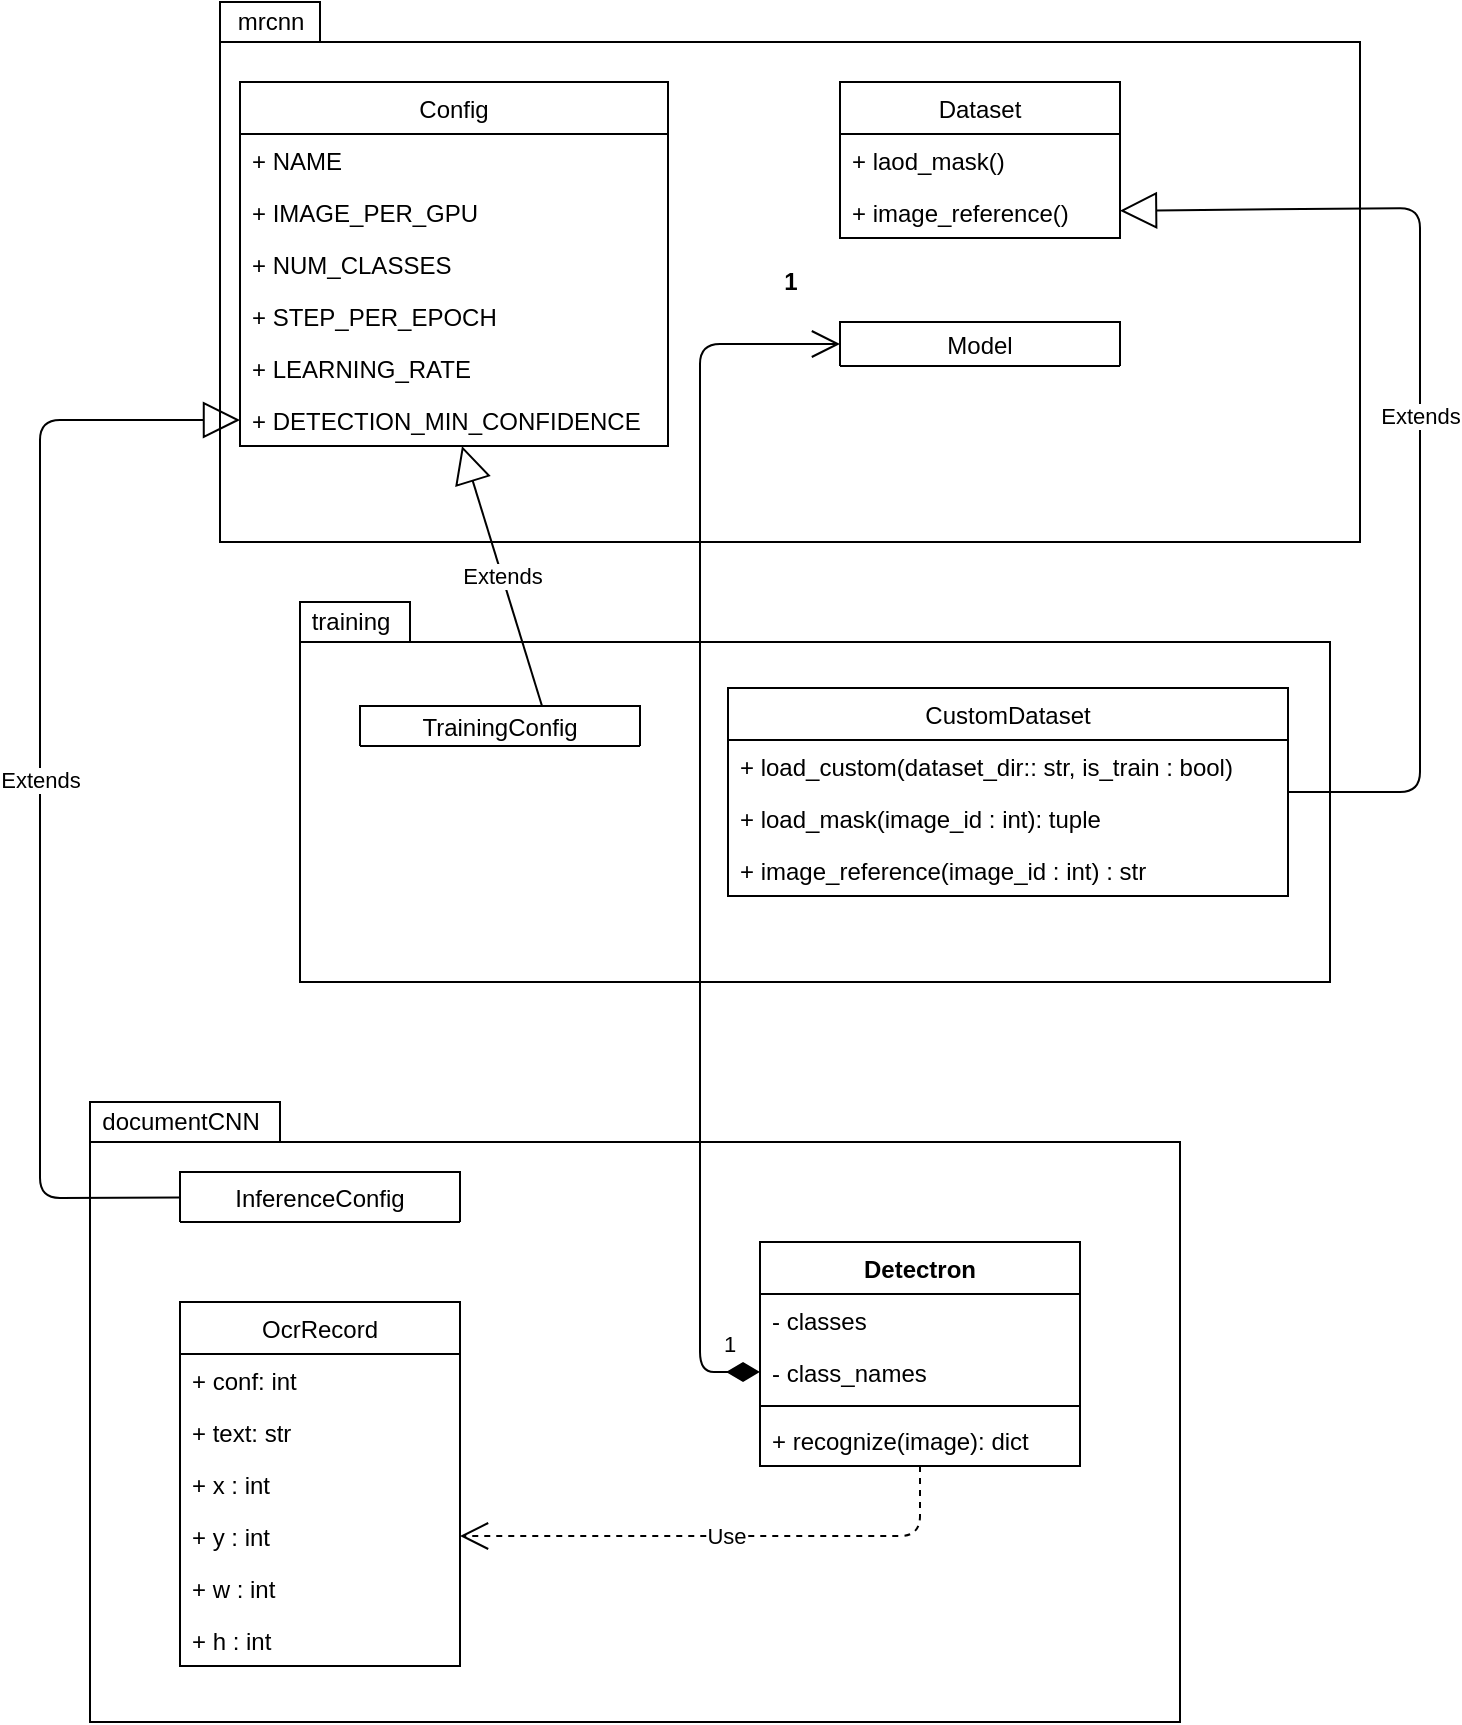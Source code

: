 <mxfile version="13.3.0" type="device"><diagram id="pndGWgUw2RmK-o38XIDf" name="Page-1"><mxGraphModel dx="1113" dy="556" grid="1" gridSize="10" guides="1" tooltips="1" connect="1" arrows="1" fold="1" page="1" pageScale="1" pageWidth="827" pageHeight="1169" math="0" shadow="0"><root><mxCell id="0"/><mxCell id="1" parent="0"/><mxCell id="JwIEVVdOWPw7aeNf4Bjn-1" value="1" style="shape=folder;fontStyle=1;spacingTop=10;tabWidth=50;tabHeight=20;tabPosition=left;html=1;" vertex="1" parent="1"><mxGeometry x="160" y="120" width="570" height="270" as="geometry"/></mxCell><mxCell id="JwIEVVdOWPw7aeNf4Bjn-2" value="mrcnn" style="text;html=1;align=center;verticalAlign=middle;resizable=0;points=[];autosize=1;" vertex="1" parent="1"><mxGeometry x="160" y="120" width="50" height="20" as="geometry"/></mxCell><mxCell id="JwIEVVdOWPw7aeNf4Bjn-14" value="" style="shape=folder;fontStyle=1;spacingTop=10;tabWidth=55;tabHeight=20;tabPosition=left;html=1;" vertex="1" parent="1"><mxGeometry x="200" y="420" width="515" height="190" as="geometry"/></mxCell><mxCell id="JwIEVVdOWPw7aeNf4Bjn-15" value="training" style="text;html=1;align=center;verticalAlign=middle;resizable=0;points=[];autosize=1;" vertex="1" parent="1"><mxGeometry x="200" y="420" width="50" height="20" as="geometry"/></mxCell><mxCell id="JwIEVVdOWPw7aeNf4Bjn-21" value="Config" style="swimlane;fontStyle=0;childLayout=stackLayout;horizontal=1;startSize=26;fillColor=none;horizontalStack=0;resizeParent=1;resizeParentMax=0;resizeLast=0;collapsible=1;marginBottom=0;" vertex="1" parent="1"><mxGeometry x="170" y="160" width="214" height="182" as="geometry"/></mxCell><mxCell id="JwIEVVdOWPw7aeNf4Bjn-22" value="+ NAME" style="text;strokeColor=none;fillColor=none;align=left;verticalAlign=top;spacingLeft=4;spacingRight=4;overflow=hidden;rotatable=0;points=[[0,0.5],[1,0.5]];portConstraint=eastwest;" vertex="1" parent="JwIEVVdOWPw7aeNf4Bjn-21"><mxGeometry y="26" width="214" height="26" as="geometry"/></mxCell><mxCell id="JwIEVVdOWPw7aeNf4Bjn-23" value="+ IMAGE_PER_GPU" style="text;strokeColor=none;fillColor=none;align=left;verticalAlign=top;spacingLeft=4;spacingRight=4;overflow=hidden;rotatable=0;points=[[0,0.5],[1,0.5]];portConstraint=eastwest;" vertex="1" parent="JwIEVVdOWPw7aeNf4Bjn-21"><mxGeometry y="52" width="214" height="26" as="geometry"/></mxCell><mxCell id="JwIEVVdOWPw7aeNf4Bjn-24" value="+ NUM_CLASSES" style="text;strokeColor=none;fillColor=none;align=left;verticalAlign=top;spacingLeft=4;spacingRight=4;overflow=hidden;rotatable=0;points=[[0,0.5],[1,0.5]];portConstraint=eastwest;" vertex="1" parent="JwIEVVdOWPw7aeNf4Bjn-21"><mxGeometry y="78" width="214" height="26" as="geometry"/></mxCell><mxCell id="JwIEVVdOWPw7aeNf4Bjn-25" value="+ STEP_PER_EPOCH" style="text;strokeColor=none;fillColor=none;align=left;verticalAlign=top;spacingLeft=4;spacingRight=4;overflow=hidden;rotatable=0;points=[[0,0.5],[1,0.5]];portConstraint=eastwest;" vertex="1" parent="JwIEVVdOWPw7aeNf4Bjn-21"><mxGeometry y="104" width="214" height="26" as="geometry"/></mxCell><mxCell id="JwIEVVdOWPw7aeNf4Bjn-26" value="+ LEARNING_RATE" style="text;strokeColor=none;fillColor=none;align=left;verticalAlign=top;spacingLeft=4;spacingRight=4;overflow=hidden;rotatable=0;points=[[0,0.5],[1,0.5]];portConstraint=eastwest;" vertex="1" parent="JwIEVVdOWPw7aeNf4Bjn-21"><mxGeometry y="130" width="214" height="26" as="geometry"/></mxCell><mxCell id="JwIEVVdOWPw7aeNf4Bjn-27" value="+ DETECTION_MIN_CONFIDENCE" style="text;strokeColor=none;fillColor=none;align=left;verticalAlign=top;spacingLeft=4;spacingRight=4;overflow=hidden;rotatable=0;points=[[0,0.5],[1,0.5]];portConstraint=eastwest;" vertex="1" parent="JwIEVVdOWPw7aeNf4Bjn-21"><mxGeometry y="156" width="214" height="26" as="geometry"/></mxCell><mxCell id="JwIEVVdOWPw7aeNf4Bjn-9" value="Dataset" style="swimlane;fontStyle=0;childLayout=stackLayout;horizontal=1;startSize=26;fillColor=none;horizontalStack=0;resizeParent=1;resizeParentMax=0;resizeLast=0;collapsible=1;marginBottom=0;" vertex="1" parent="1"><mxGeometry x="470" y="160" width="140" height="78" as="geometry"/></mxCell><mxCell id="JwIEVVdOWPw7aeNf4Bjn-10" value="+ laod_mask()" style="text;strokeColor=none;fillColor=none;align=left;verticalAlign=top;spacingLeft=4;spacingRight=4;overflow=hidden;rotatable=0;points=[[0,0.5],[1,0.5]];portConstraint=eastwest;" vertex="1" parent="JwIEVVdOWPw7aeNf4Bjn-9"><mxGeometry y="26" width="140" height="26" as="geometry"/></mxCell><mxCell id="JwIEVVdOWPw7aeNf4Bjn-12" value="+ image_reference()" style="text;strokeColor=none;fillColor=none;align=left;verticalAlign=top;spacingLeft=4;spacingRight=4;overflow=hidden;rotatable=0;points=[[0,0.5],[1,0.5]];portConstraint=eastwest;" vertex="1" parent="JwIEVVdOWPw7aeNf4Bjn-9"><mxGeometry y="52" width="140" height="26" as="geometry"/></mxCell><mxCell id="JwIEVVdOWPw7aeNf4Bjn-65" value="Model" style="swimlane;fontStyle=0;childLayout=stackLayout;horizontal=1;startSize=26;fillColor=none;horizontalStack=0;resizeParent=1;resizeParentMax=0;resizeLast=0;collapsible=1;marginBottom=0;" vertex="1" parent="1"><mxGeometry x="470" y="280" width="140" height="22" as="geometry"/></mxCell><mxCell id="JwIEVVdOWPw7aeNf4Bjn-32" value="" style="shape=folder;fontStyle=1;spacingTop=10;tabWidth=95;tabHeight=20;tabPosition=left;html=1;" vertex="1" parent="1"><mxGeometry x="95" y="670" width="545" height="310" as="geometry"/></mxCell><mxCell id="JwIEVVdOWPw7aeNf4Bjn-33" value="documentCNN" style="text;html=1;align=center;verticalAlign=middle;resizable=0;points=[];autosize=1;" vertex="1" parent="1"><mxGeometry x="95" y="670" width="90" height="20" as="geometry"/></mxCell><mxCell id="JwIEVVdOWPw7aeNf4Bjn-34" value="InferenceConfig" style="swimlane;fontStyle=0;childLayout=stackLayout;horizontal=1;startSize=26;fillColor=none;horizontalStack=0;resizeParent=1;resizeParentMax=0;resizeLast=0;collapsible=1;marginBottom=0;" vertex="1" parent="1"><mxGeometry x="140" y="705" width="140" height="25" as="geometry"/></mxCell><mxCell id="JwIEVVdOWPw7aeNf4Bjn-52" value="OcrRecord" style="swimlane;fontStyle=0;childLayout=stackLayout;horizontal=1;startSize=26;fillColor=none;horizontalStack=0;resizeParent=1;resizeParentMax=0;resizeLast=0;collapsible=1;marginBottom=0;" vertex="1" parent="1"><mxGeometry x="140" y="770" width="140" height="182" as="geometry"/></mxCell><mxCell id="JwIEVVdOWPw7aeNf4Bjn-53" value="+ conf: int" style="text;strokeColor=none;fillColor=none;align=left;verticalAlign=top;spacingLeft=4;spacingRight=4;overflow=hidden;rotatable=0;points=[[0,0.5],[1,0.5]];portConstraint=eastwest;" vertex="1" parent="JwIEVVdOWPw7aeNf4Bjn-52"><mxGeometry y="26" width="140" height="26" as="geometry"/></mxCell><mxCell id="JwIEVVdOWPw7aeNf4Bjn-54" value="+ text: str" style="text;strokeColor=none;fillColor=none;align=left;verticalAlign=top;spacingLeft=4;spacingRight=4;overflow=hidden;rotatable=0;points=[[0,0.5],[1,0.5]];portConstraint=eastwest;" vertex="1" parent="JwIEVVdOWPw7aeNf4Bjn-52"><mxGeometry y="52" width="140" height="26" as="geometry"/></mxCell><mxCell id="JwIEVVdOWPw7aeNf4Bjn-55" value="+ x : int" style="text;strokeColor=none;fillColor=none;align=left;verticalAlign=top;spacingLeft=4;spacingRight=4;overflow=hidden;rotatable=0;points=[[0,0.5],[1,0.5]];portConstraint=eastwest;" vertex="1" parent="JwIEVVdOWPw7aeNf4Bjn-52"><mxGeometry y="78" width="140" height="26" as="geometry"/></mxCell><mxCell id="JwIEVVdOWPw7aeNf4Bjn-56" value="+ y : int" style="text;strokeColor=none;fillColor=none;align=left;verticalAlign=top;spacingLeft=4;spacingRight=4;overflow=hidden;rotatable=0;points=[[0,0.5],[1,0.5]];portConstraint=eastwest;" vertex="1" parent="JwIEVVdOWPw7aeNf4Bjn-52"><mxGeometry y="104" width="140" height="26" as="geometry"/></mxCell><mxCell id="JwIEVVdOWPw7aeNf4Bjn-57" value="+ w : int" style="text;strokeColor=none;fillColor=none;align=left;verticalAlign=top;spacingLeft=4;spacingRight=4;overflow=hidden;rotatable=0;points=[[0,0.5],[1,0.5]];portConstraint=eastwest;" vertex="1" parent="JwIEVVdOWPw7aeNf4Bjn-52"><mxGeometry y="130" width="140" height="26" as="geometry"/></mxCell><mxCell id="JwIEVVdOWPw7aeNf4Bjn-58" value="+ h : int" style="text;strokeColor=none;fillColor=none;align=left;verticalAlign=top;spacingLeft=4;spacingRight=4;overflow=hidden;rotatable=0;points=[[0,0.5],[1,0.5]];portConstraint=eastwest;" vertex="1" parent="JwIEVVdOWPw7aeNf4Bjn-52"><mxGeometry y="156" width="140" height="26" as="geometry"/></mxCell><mxCell id="JwIEVVdOWPw7aeNf4Bjn-60" value="Extends" style="endArrow=block;endSize=16;endFill=0;html=1;entryX=0;entryY=0.5;entryDx=0;entryDy=0;" edge="1" parent="1" source="JwIEVVdOWPw7aeNf4Bjn-34" target="JwIEVVdOWPw7aeNf4Bjn-27"><mxGeometry width="160" relative="1" as="geometry"><mxPoint x="80" y="600" as="sourcePoint"/><mxPoint x="100" y="270" as="targetPoint"/><Array as="points"><mxPoint x="70" y="718"/><mxPoint x="70" y="329"/></Array></mxGeometry></mxCell><mxCell id="JwIEVVdOWPw7aeNf4Bjn-61" value="Extends" style="endArrow=block;endSize=16;endFill=0;html=1;exitX=0.65;exitY=0;exitDx=0;exitDy=0;exitPerimeter=0;" edge="1" parent="1" source="JwIEVVdOWPw7aeNf4Bjn-16" target="JwIEVVdOWPw7aeNf4Bjn-27"><mxGeometry width="160" relative="1" as="geometry"><mxPoint x="315" y="432" as="sourcePoint"/><mxPoint x="310" y="342" as="targetPoint"/></mxGeometry></mxCell><mxCell id="JwIEVVdOWPw7aeNf4Bjn-64" value="Extends" style="endArrow=block;endSize=16;endFill=0;html=1;" edge="1" parent="1" source="JwIEVVdOWPw7aeNf4Bjn-28" target="JwIEVVdOWPw7aeNf4Bjn-12"><mxGeometry width="160" relative="1" as="geometry"><mxPoint x="490" y="380" as="sourcePoint"/><mxPoint x="650" y="380" as="targetPoint"/><Array as="points"><mxPoint x="760" y="515"/><mxPoint x="760" y="223"/></Array></mxGeometry></mxCell><mxCell id="JwIEVVdOWPw7aeNf4Bjn-69" value="1" style="endArrow=open;html=1;endSize=12;startArrow=diamondThin;startSize=14;startFill=1;edgeStyle=orthogonalEdgeStyle;align=left;verticalAlign=bottom;entryX=0;entryY=0.5;entryDx=0;entryDy=0;exitX=0;exitY=0.5;exitDx=0;exitDy=0;" edge="1" parent="1" source="JwIEVVdOWPw7aeNf4Bjn-51" target="JwIEVVdOWPw7aeNf4Bjn-65"><mxGeometry x="-0.884" y="-10" relative="1" as="geometry"><mxPoint x="420" y="805" as="sourcePoint"/><mxPoint x="470" y="610" as="targetPoint"/><Array as="points"><mxPoint x="400" y="805"/><mxPoint x="400" y="291"/></Array><mxPoint as="offset"/></mxGeometry></mxCell><mxCell id="JwIEVVdOWPw7aeNf4Bjn-46" value="Detectron" style="swimlane;fontStyle=1;align=center;verticalAlign=top;childLayout=stackLayout;horizontal=1;startSize=26;horizontalStack=0;resizeParent=1;resizeParentMax=0;resizeLast=0;collapsible=1;marginBottom=0;" vertex="1" parent="1"><mxGeometry x="430" y="740" width="160" height="112" as="geometry"/></mxCell><mxCell id="JwIEVVdOWPw7aeNf4Bjn-47" value="- classes" style="text;strokeColor=none;fillColor=none;align=left;verticalAlign=top;spacingLeft=4;spacingRight=4;overflow=hidden;rotatable=0;points=[[0,0.5],[1,0.5]];portConstraint=eastwest;" vertex="1" parent="JwIEVVdOWPw7aeNf4Bjn-46"><mxGeometry y="26" width="160" height="26" as="geometry"/></mxCell><mxCell id="JwIEVVdOWPw7aeNf4Bjn-51" value="- class_names" style="text;strokeColor=none;fillColor=none;align=left;verticalAlign=top;spacingLeft=4;spacingRight=4;overflow=hidden;rotatable=0;points=[[0,0.5],[1,0.5]];portConstraint=eastwest;" vertex="1" parent="JwIEVVdOWPw7aeNf4Bjn-46"><mxGeometry y="52" width="160" height="26" as="geometry"/></mxCell><mxCell id="JwIEVVdOWPw7aeNf4Bjn-48" value="" style="line;strokeWidth=1;fillColor=none;align=left;verticalAlign=middle;spacingTop=-1;spacingLeft=3;spacingRight=3;rotatable=0;labelPosition=right;points=[];portConstraint=eastwest;" vertex="1" parent="JwIEVVdOWPw7aeNf4Bjn-46"><mxGeometry y="78" width="160" height="8" as="geometry"/></mxCell><mxCell id="JwIEVVdOWPw7aeNf4Bjn-49" value="+ recognize(image): dict" style="text;strokeColor=none;fillColor=none;align=left;verticalAlign=top;spacingLeft=4;spacingRight=4;overflow=hidden;rotatable=0;points=[[0,0.5],[1,0.5]];portConstraint=eastwest;" vertex="1" parent="JwIEVVdOWPw7aeNf4Bjn-46"><mxGeometry y="86" width="160" height="26" as="geometry"/></mxCell><mxCell id="JwIEVVdOWPw7aeNf4Bjn-70" value="Use" style="endArrow=open;endSize=12;dashed=1;html=1;" edge="1" parent="1" source="JwIEVVdOWPw7aeNf4Bjn-49" target="JwIEVVdOWPw7aeNf4Bjn-56"><mxGeometry width="160" relative="1" as="geometry"><mxPoint x="370" y="890" as="sourcePoint"/><mxPoint x="530" y="890" as="targetPoint"/><Array as="points"><mxPoint x="510" y="887"/></Array></mxGeometry></mxCell><mxCell id="JwIEVVdOWPw7aeNf4Bjn-16" value="TrainingConfig" style="swimlane;fontStyle=0;childLayout=stackLayout;horizontal=1;startSize=26;fillColor=none;horizontalStack=0;resizeParent=1;resizeParentMax=0;resizeLast=0;collapsible=1;marginBottom=0;" vertex="1" parent="1"><mxGeometry x="230" y="472" width="140" height="20" as="geometry"/></mxCell><mxCell id="JwIEVVdOWPw7aeNf4Bjn-28" value="CustomDataset" style="swimlane;fontStyle=0;childLayout=stackLayout;horizontal=1;startSize=26;fillColor=none;horizontalStack=0;resizeParent=1;resizeParentMax=0;resizeLast=0;collapsible=1;marginBottom=0;" vertex="1" parent="1"><mxGeometry x="414" y="463" width="280" height="104" as="geometry"/></mxCell><mxCell id="JwIEVVdOWPw7aeNf4Bjn-29" value="+ load_custom(dataset_dir:: str, is_train : bool) " style="text;strokeColor=none;fillColor=none;align=left;verticalAlign=top;spacingLeft=4;spacingRight=4;overflow=hidden;rotatable=0;points=[[0,0.5],[1,0.5]];portConstraint=eastwest;" vertex="1" parent="JwIEVVdOWPw7aeNf4Bjn-28"><mxGeometry y="26" width="280" height="26" as="geometry"/></mxCell><mxCell id="JwIEVVdOWPw7aeNf4Bjn-30" value="+ load_mask(image_id : int): tuple" style="text;strokeColor=none;fillColor=none;align=left;verticalAlign=top;spacingLeft=4;spacingRight=4;overflow=hidden;rotatable=0;points=[[0,0.5],[1,0.5]];portConstraint=eastwest;" vertex="1" parent="JwIEVVdOWPw7aeNf4Bjn-28"><mxGeometry y="52" width="280" height="26" as="geometry"/></mxCell><mxCell id="JwIEVVdOWPw7aeNf4Bjn-31" value="+ image_reference(image_id : int) : str" style="text;strokeColor=none;fillColor=none;align=left;verticalAlign=top;spacingLeft=4;spacingRight=4;overflow=hidden;rotatable=0;points=[[0,0.5],[1,0.5]];portConstraint=eastwest;" vertex="1" parent="JwIEVVdOWPw7aeNf4Bjn-28"><mxGeometry y="78" width="280" height="26" as="geometry"/></mxCell></root></mxGraphModel></diagram></mxfile>